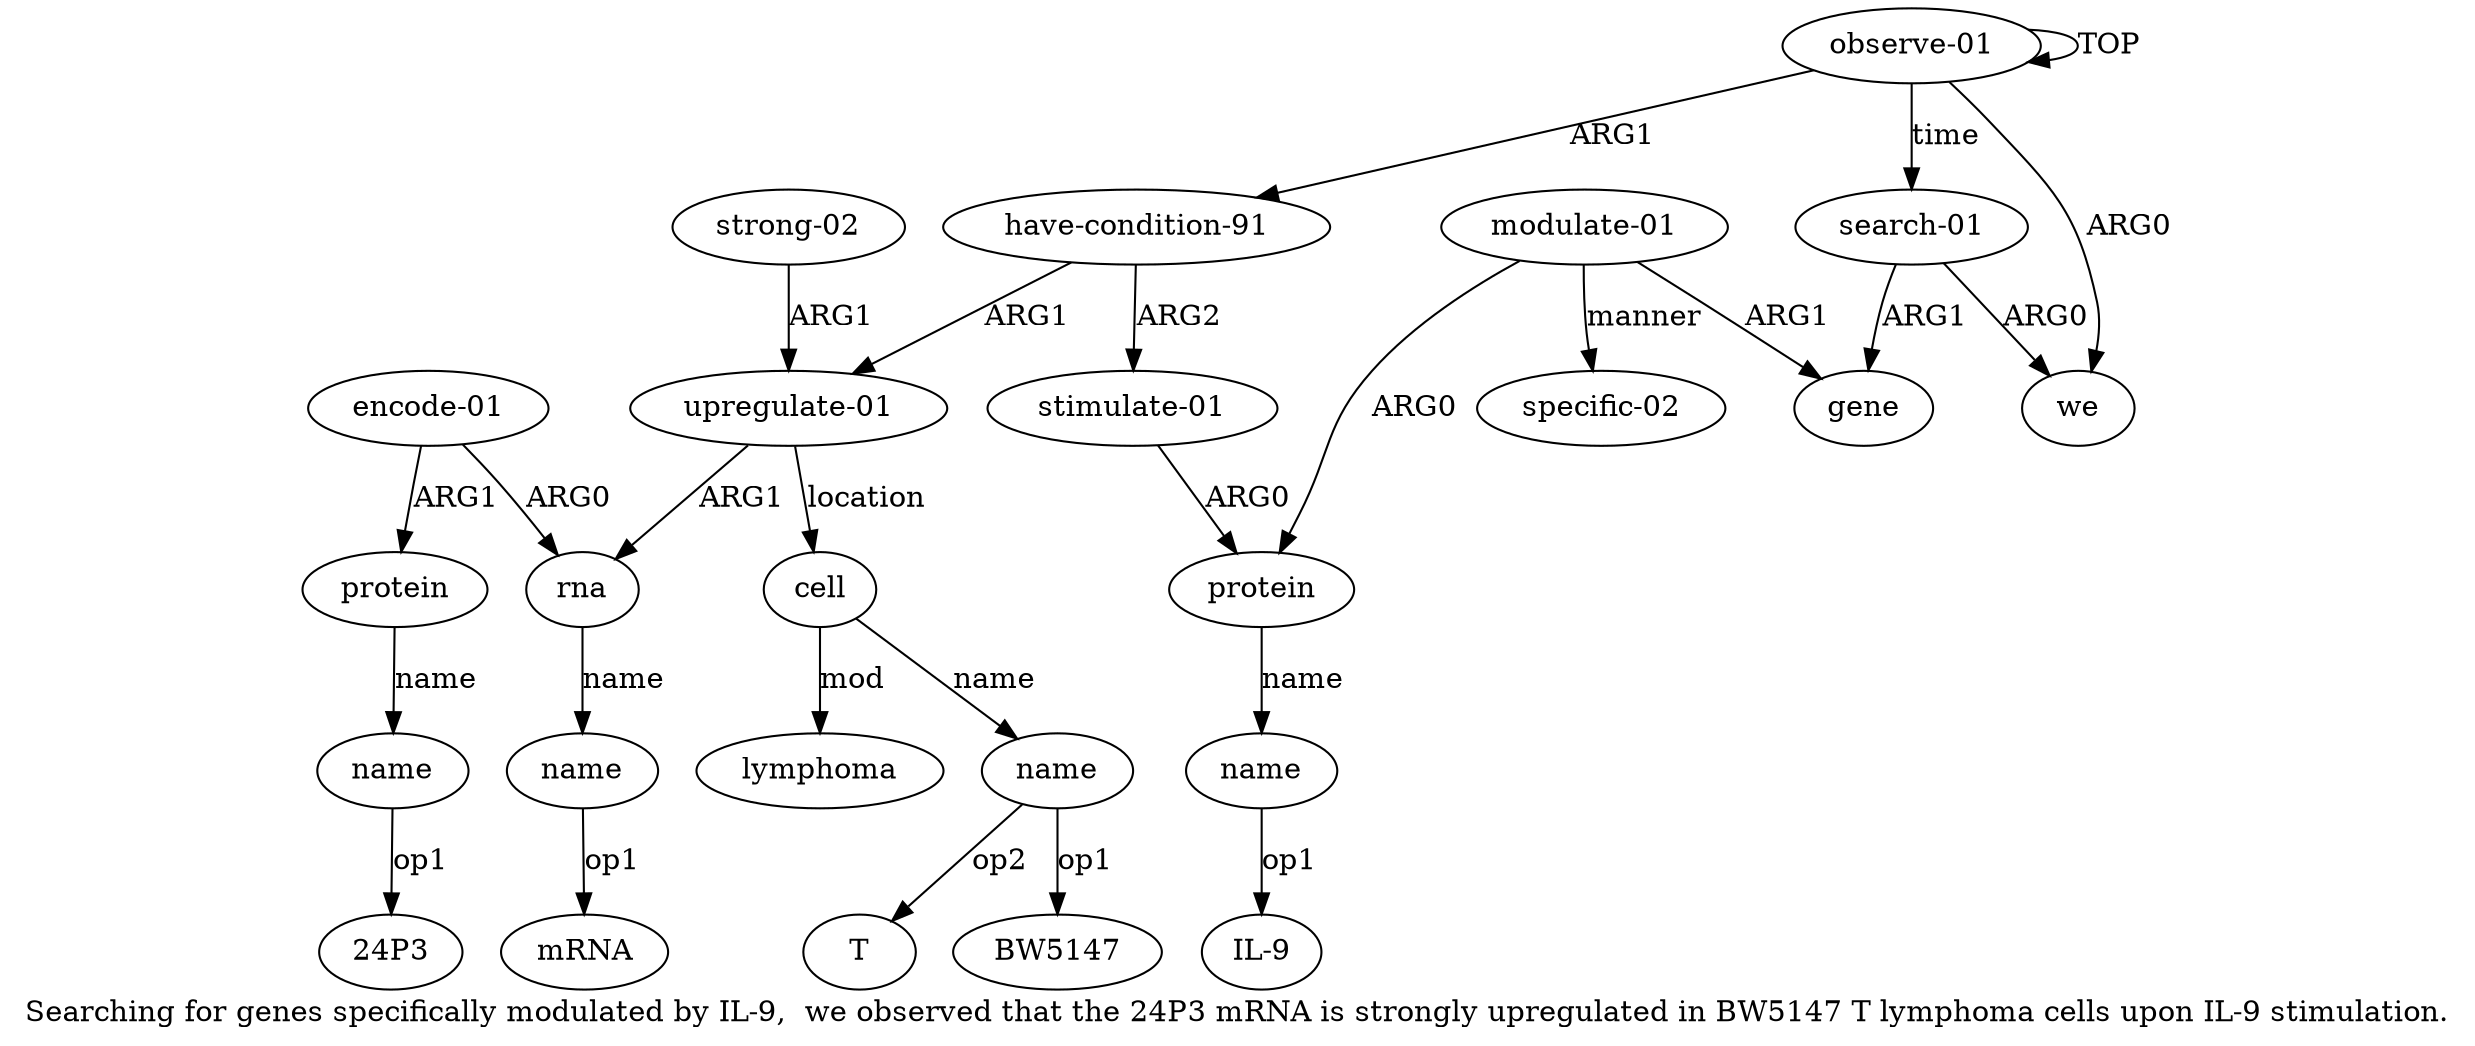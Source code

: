 digraph  {
	graph [label="Searching for genes specifically modulated by IL-9,  we observed that the 24P3 mRNA is strongly upregulated in BW5147 T lymphoma \
cells upon IL-9 stimulation."];
	node [label="\N"];
	"a10 T"	 [color=black,
		gold_ind=-1,
		gold_label=T,
		label=T,
		test_ind=-1,
		test_label=T];
	"a8 24P3"	 [color=black,
		gold_ind=-1,
		gold_label="24P3",
		label="24P3",
		test_ind=-1,
		test_label="24P3"];
	"a15 IL-9"	 [color=black,
		gold_ind=-1,
		gold_label="IL-9",
		label="IL-9",
		test_ind=-1,
		test_label="IL-9"];
	"a5 mRNA"	 [color=black,
		gold_ind=-1,
		gold_label=mRNA,
		label=mRNA,
		test_ind=-1,
		test_label=mRNA];
	"a10 BW5147"	 [color=black,
		gold_ind=-1,
		gold_label=BW5147,
		label=BW5147,
		test_ind=-1,
		test_label=BW5147];
	a15	 [color=black,
		gold_ind=15,
		gold_label=name,
		label=name,
		test_ind=15,
		test_label=name];
	a15 -> "a15 IL-9" [key=0,
	color=black,
	gold_label=op1,
	label=op1,
	test_label=op1];
a14 [color=black,
	gold_ind=14,
	gold_label=protein,
	label=protein,
	test_ind=14,
	test_label=protein];
a14 -> a15 [key=0,
color=black,
gold_label=name,
label=name,
test_label=name];
a17 [color=black,
gold_ind=17,
gold_label=gene,
label=gene,
test_ind=17,
test_label=gene];
a16 [color=black,
gold_ind=16,
gold_label="search-01",
label="search-01",
test_ind=16,
test_label="search-01"];
a16 -> a17 [key=0,
color=black,
gold_label=ARG1,
label=ARG1,
test_label=ARG1];
a1 [color=black,
gold_ind=1,
gold_label=we,
label=we,
test_ind=1,
test_label=we];
a16 -> a1 [key=0,
color=black,
gold_label=ARG0,
label=ARG0,
test_label=ARG0];
a11 [color=black,
gold_ind=11,
gold_label=lymphoma,
label=lymphoma,
test_ind=11,
test_label=lymphoma];
a10 [color=black,
gold_ind=10,
gold_label=name,
label=name,
test_ind=10,
test_label=name];
a10 -> "a10 T" [key=0,
color=black,
gold_label=op2,
label=op2,
test_label=op2];
a10 -> "a10 BW5147" [key=0,
color=black,
gold_label=op1,
label=op1,
test_label=op1];
a13 [color=black,
gold_ind=13,
gold_label="stimulate-01",
label="stimulate-01",
test_ind=13,
test_label="stimulate-01"];
a13 -> a14 [key=0,
color=black,
gold_label=ARG0,
label=ARG0,
test_label=ARG0];
a12 [color=black,
gold_ind=12,
gold_label="strong-02",
label="strong-02",
test_ind=12,
test_label="strong-02"];
a3 [color=black,
gold_ind=3,
gold_label="upregulate-01",
label="upregulate-01",
test_ind=3,
test_label="upregulate-01"];
a12 -> a3 [key=0,
color=black,
gold_label=ARG1,
label=ARG1,
test_label=ARG1];
a19 [color=black,
gold_ind=19,
gold_label="specific-02",
label="specific-02",
test_ind=19,
test_label="specific-02"];
a18 [color=black,
gold_ind=18,
gold_label="modulate-01",
label="modulate-01",
test_ind=18,
test_label="modulate-01"];
a18 -> a14 [key=0,
color=black,
gold_label=ARG0,
label=ARG0,
test_label=ARG0];
a18 -> a17 [key=0,
color=black,
gold_label=ARG1,
label=ARG1,
test_label=ARG1];
a18 -> a19 [key=0,
color=black,
gold_label=manner,
label=manner,
test_label=manner];
a0 [color=black,
gold_ind=0,
gold_label="observe-01",
label="observe-01",
test_ind=0,
test_label="observe-01"];
a0 -> a16 [key=0,
color=black,
gold_label=time,
label=time,
test_label=time];
a0 -> a1 [key=0,
color=black,
gold_label=ARG0,
label=ARG0,
test_label=ARG0];
a0 -> a0 [key=0,
color=black,
gold_label=TOP,
label=TOP,
test_label=TOP];
a2 [color=black,
gold_ind=2,
gold_label="have-condition-91",
label="have-condition-91",
test_ind=2,
test_label="have-condition-91"];
a0 -> a2 [key=0,
color=black,
gold_label=ARG1,
label=ARG1,
test_label=ARG1];
a4 [color=black,
gold_ind=4,
gold_label=rna,
label=rna,
test_ind=4,
test_label=rna];
a3 -> a4 [key=0,
color=black,
gold_label=ARG1,
label=ARG1,
test_label=ARG1];
a9 [color=black,
gold_ind=9,
gold_label=cell,
label=cell,
test_ind=9,
test_label=cell];
a3 -> a9 [key=0,
color=black,
gold_label=location,
label=location,
test_label=location];
a2 -> a13 [key=0,
color=black,
gold_label=ARG2,
label=ARG2,
test_label=ARG2];
a2 -> a3 [key=0,
color=black,
gold_label=ARG1,
label=ARG1,
test_label=ARG1];
a5 [color=black,
gold_ind=5,
gold_label=name,
label=name,
test_ind=5,
test_label=name];
a5 -> "a5 mRNA" [key=0,
color=black,
gold_label=op1,
label=op1,
test_label=op1];
a4 -> a5 [key=0,
color=black,
gold_label=name,
label=name,
test_label=name];
a7 [color=black,
gold_ind=7,
gold_label=protein,
label=protein,
test_ind=7,
test_label=protein];
a8 [color=black,
gold_ind=8,
gold_label=name,
label=name,
test_ind=8,
test_label=name];
a7 -> a8 [key=0,
color=black,
gold_label=name,
label=name,
test_label=name];
a6 [color=black,
gold_ind=6,
gold_label="encode-01",
label="encode-01",
test_ind=6,
test_label="encode-01"];
a6 -> a4 [key=0,
color=black,
gold_label=ARG0,
label=ARG0,
test_label=ARG0];
a6 -> a7 [key=0,
color=black,
gold_label=ARG1,
label=ARG1,
test_label=ARG1];
a9 -> a11 [key=0,
color=black,
gold_label=mod,
label=mod,
test_label=mod];
a9 -> a10 [key=0,
color=black,
gold_label=name,
label=name,
test_label=name];
a8 -> "a8 24P3" [key=0,
color=black,
gold_label=op1,
label=op1,
test_label=op1];
}
